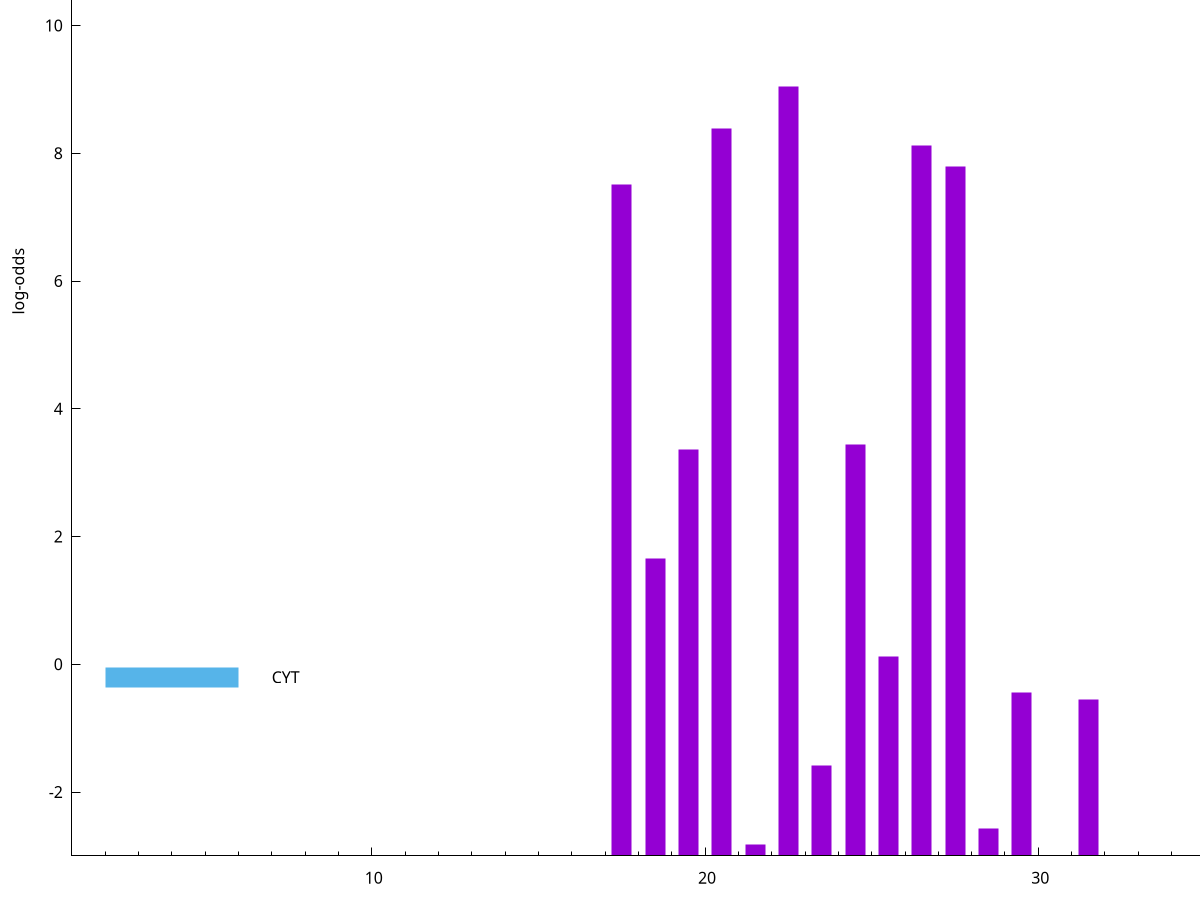 set title "LipoP predictions for SRR5666496.gff"
set size 2., 1.4
set xrange [1:70] 
set mxtics 10
set yrange [-3:15]
set y2range [0:18]
set ylabel "log-odds"
set term postscript eps color solid "Helvetica" 30
set output "SRR5666496.gff15.eps"
set arrow from 2,10.6212 to 6,10.6212 nohead lt 1 lw 20
set label "SpI" at 7,10.6212
set arrow from 2,-0.200913 to 6,-0.200913 nohead lt 3 lw 20
set label "CYT" at 7,-0.200913
set arrow from 2,10.6212 to 6,10.6212 nohead lt 1 lw 20
set label "SpI" at 7,10.6212
# NOTE: The scores below are the log-odds scores with the threshold
# NOTE: subtracted (a hack to make gnuplot make the histogram all
# NOTE: look nice).
plot "-" axes x1y2 title "" with impulses lt 1 lw 20
22.500000 12.051920
20.500000 11.381700
26.500000 11.123770
27.500000 10.795830
17.500000 10.508690
24.500000 6.441000
19.500000 6.366850
18.500000 4.650360
25.500000 3.125490
29.500000 2.552756
31.500000 2.447748
23.500000 1.416390
28.500000 0.423280
21.500000 0.175180
e
exit

